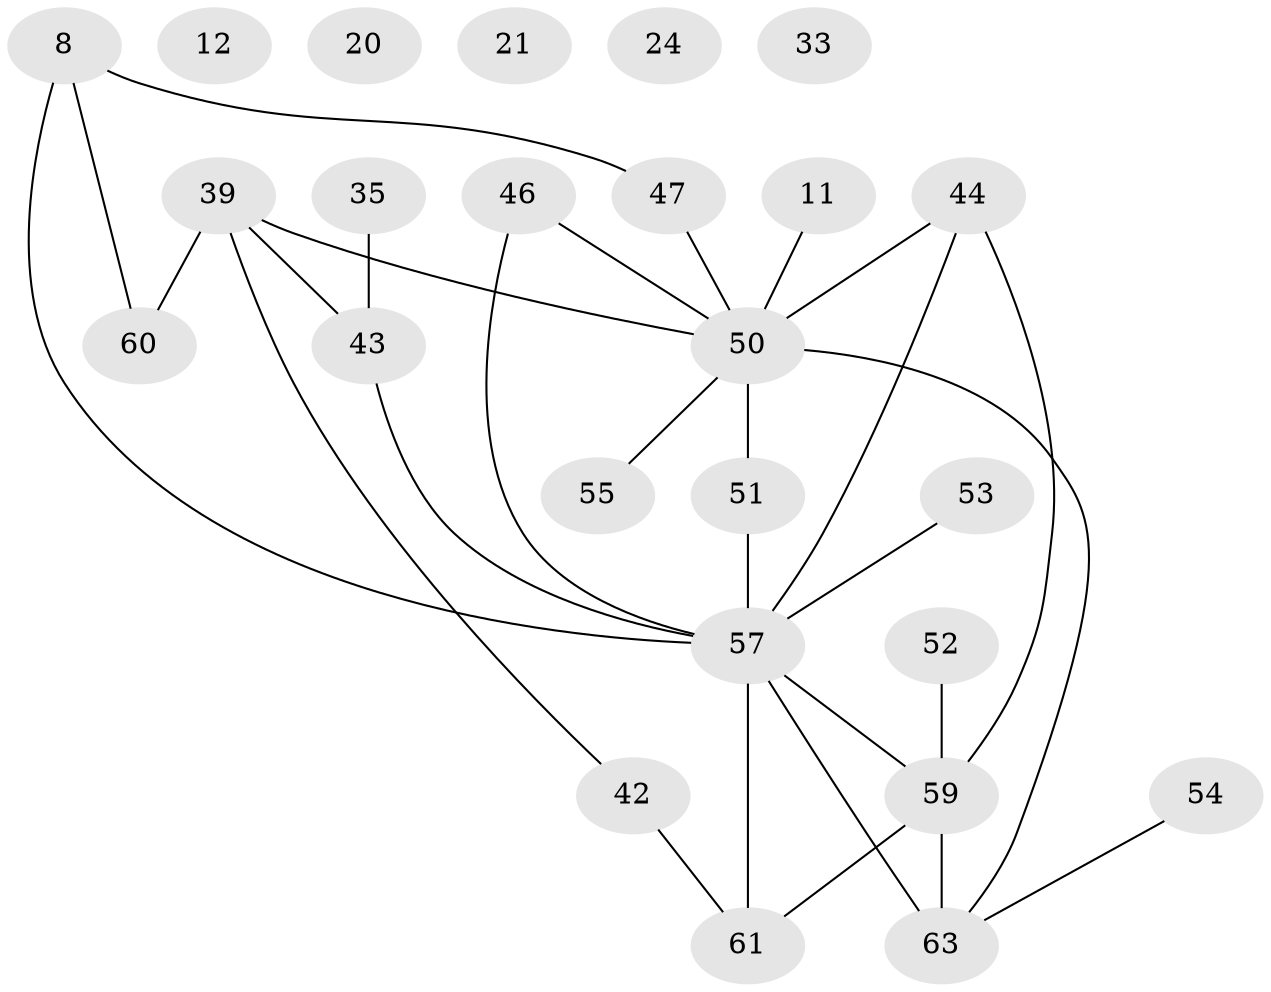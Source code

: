 // original degree distribution, {3: 0.31746031746031744, 1: 0.2222222222222222, 5: 0.047619047619047616, 6: 0.031746031746031744, 4: 0.14285714285714285, 0: 0.06349206349206349, 2: 0.15873015873015872, 7: 0.015873015873015872}
// Generated by graph-tools (version 1.1) at 2025/43/03/04/25 21:43:57]
// undirected, 25 vertices, 29 edges
graph export_dot {
graph [start="1"]
  node [color=gray90,style=filled];
  8;
  11;
  12;
  20;
  21;
  24 [super="+19"];
  33;
  35;
  39 [super="+16"];
  42 [super="+40"];
  43 [super="+10+15"];
  44 [super="+34"];
  46 [super="+31+30"];
  47;
  50 [super="+41"];
  51 [super="+23"];
  52 [super="+2"];
  53 [super="+13"];
  54;
  55;
  57 [super="+5+14+22+56"];
  59 [super="+37+48"];
  60 [super="+58"];
  61 [super="+6+4"];
  63 [super="+36+45+62"];
  8 -- 47;
  8 -- 60;
  8 -- 57 [weight=2];
  11 -- 50;
  35 -- 43;
  39 -- 50;
  39 -- 42;
  39 -- 43 [weight=2];
  39 -- 60;
  42 -- 61 [weight=3];
  43 -- 57 [weight=2];
  44 -- 57 [weight=3];
  44 -- 50;
  44 -- 59;
  46 -- 57 [weight=2];
  46 -- 50;
  47 -- 50;
  50 -- 51 [weight=2];
  50 -- 63;
  50 -- 55;
  51 -- 57 [weight=2];
  52 -- 59;
  53 -- 57;
  54 -- 63;
  57 -- 61 [weight=2];
  57 -- 59;
  57 -- 63 [weight=2];
  59 -- 61 [weight=4];
  59 -- 63;
}
